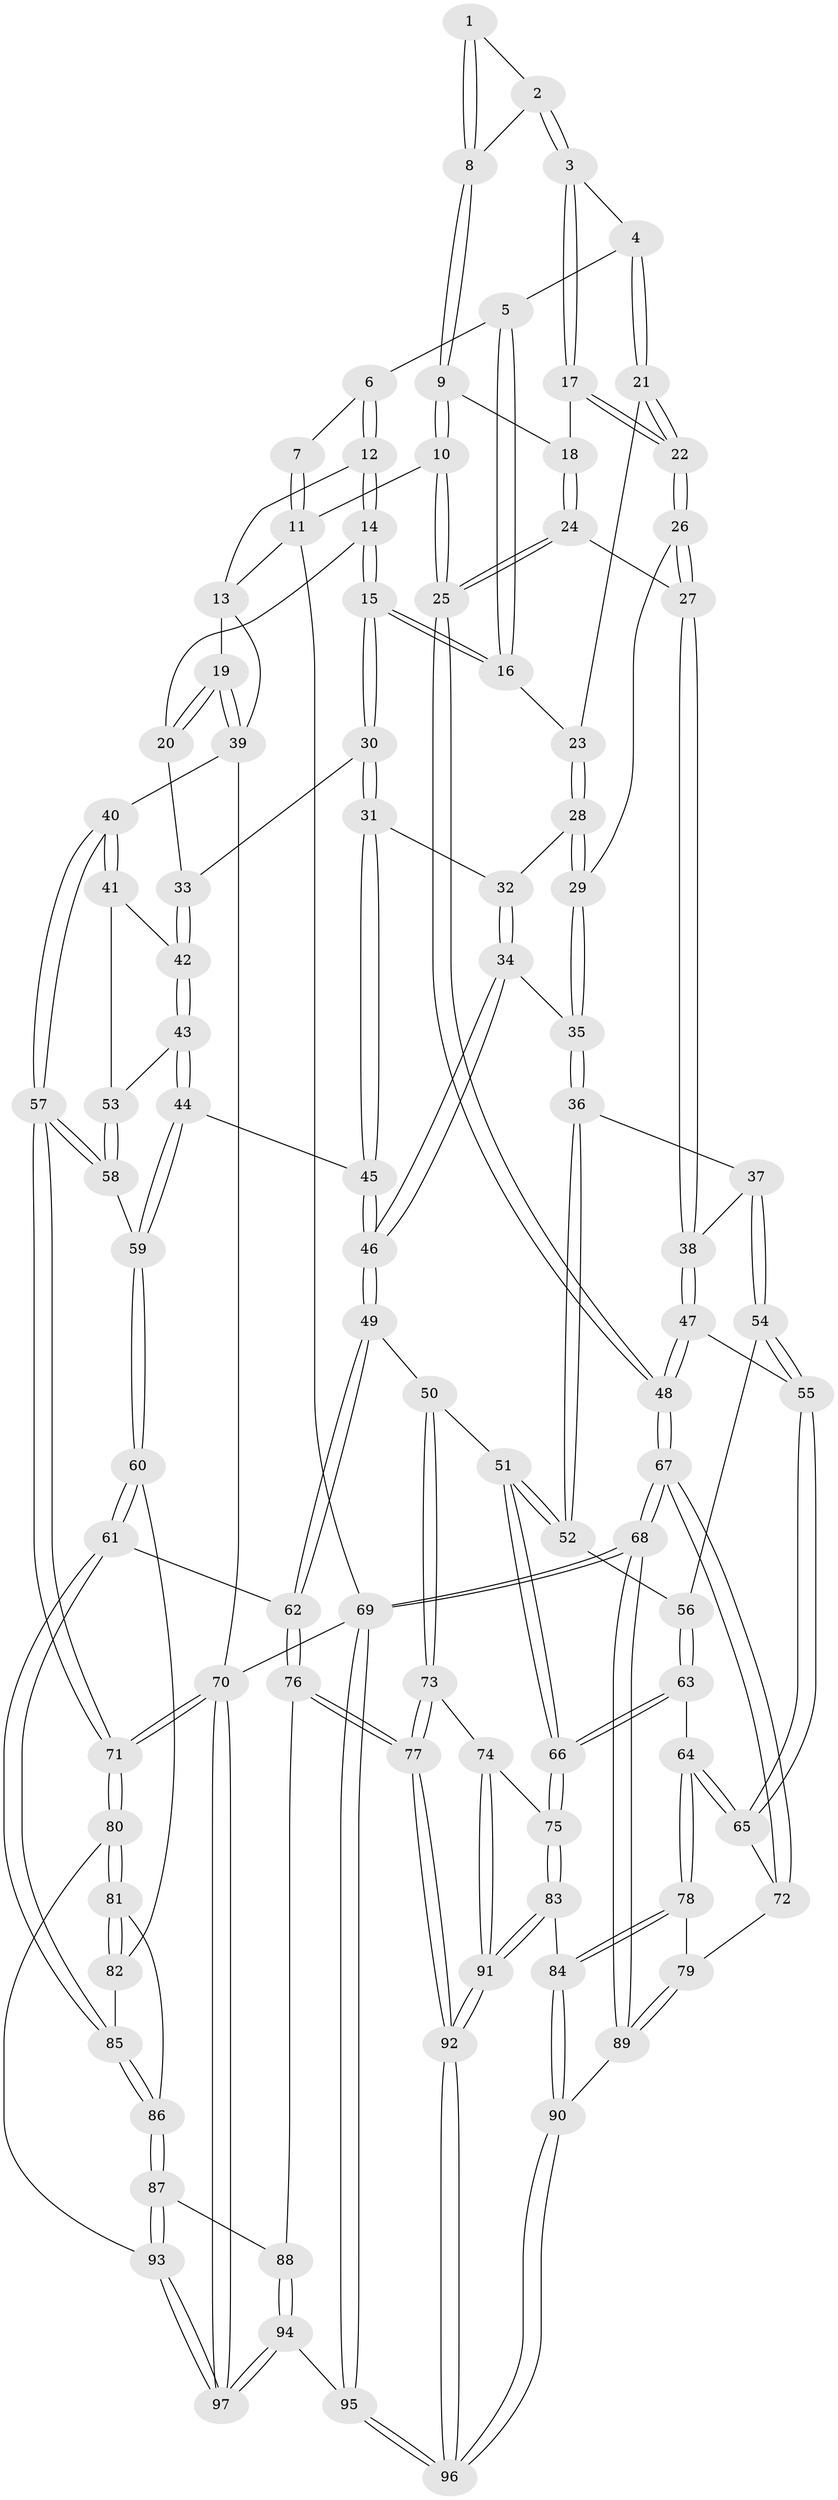 // coarse degree distribution, {2: 0.018867924528301886, 3: 0.07547169811320754, 4: 0.4528301886792453, 5: 0.41509433962264153, 6: 0.03773584905660377}
// Generated by graph-tools (version 1.1) at 2025/52/02/27/25 19:52:42]
// undirected, 97 vertices, 239 edges
graph export_dot {
graph [start="1"]
  node [color=gray90,style=filled];
  1 [pos="+0.17053616563798543+0.002593966150450597"];
  2 [pos="+0.21321602410182705+0.09944737626682301"];
  3 [pos="+0.2535208193224707+0.12011361270470834"];
  4 [pos="+0.2836140343007922+0.12319646797952673"];
  5 [pos="+0.3484210532962301+0.02464106358667201"];
  6 [pos="+0.4491291924136433+0"];
  7 [pos="+0.12739898862551652+0"];
  8 [pos="+0.10502935823881228+0.12828874728852388"];
  9 [pos="+0.08406346580686411+0.14061457529823673"];
  10 [pos="+0+0"];
  11 [pos="+0+0"];
  12 [pos="+0.6468508518830485+0"];
  13 [pos="+0.7447587104574518+0"];
  14 [pos="+0.6497470775577296+0"];
  15 [pos="+0.6337250265841693+0.15881288652544473"];
  16 [pos="+0.4243580488595576+0.20627256190588725"];
  17 [pos="+0.15984278022646023+0.20626070249994485"];
  18 [pos="+0.10258057997673745+0.1988363630098081"];
  19 [pos="+1+0.21644910869153153"];
  20 [pos="+1+0.1851073810532826"];
  21 [pos="+0.302270543093782+0.1758639851406566"];
  22 [pos="+0.22473967683777027+0.25768490553756157"];
  23 [pos="+0.3727469839389203+0.22763690167536457"];
  24 [pos="+0.08017462871543335+0.2512651706955924"];
  25 [pos="+0+0.34851944524997236"];
  26 [pos="+0.22479925138530166+0.2604703174104587"];
  27 [pos="+0.15145257922859043+0.37536522831111546"];
  28 [pos="+0.37214732018045066+0.231373286135201"];
  29 [pos="+0.3203771550330866+0.3276710451626032"];
  30 [pos="+0.6444123024484709+0.1917733066014006"];
  31 [pos="+0.5915122069855409+0.30983951932199555"];
  32 [pos="+0.4336417317560137+0.327520138143991"];
  33 [pos="+0.7533502570317879+0.2580598632780848"];
  34 [pos="+0.36844148033085544+0.40786320502306145"];
  35 [pos="+0.32103991998296+0.39535817137621787"];
  36 [pos="+0.2939258273131557+0.41024744174016936"];
  37 [pos="+0.1572666403672117+0.41159950061742556"];
  38 [pos="+0.15288240360861116+0.40812270788614763"];
  39 [pos="+1+0.23940785705828663"];
  40 [pos="+1+0.36805022707930507"];
  41 [pos="+0.9585822485276789+0.401938932055528"];
  42 [pos="+0.7667556480319754+0.28212859652930744"];
  43 [pos="+0.7783069382126189+0.46934431001861726"];
  44 [pos="+0.7643724477217999+0.4829592650472602"];
  45 [pos="+0.5695499493258327+0.4497746378857606"];
  46 [pos="+0.5148353948208914+0.5245400975116233"];
  47 [pos="+0+0.46502871430350257"];
  48 [pos="+0+0.4600282328273082"];
  49 [pos="+0.5121389221035897+0.5479104726112877"];
  50 [pos="+0.4964614479528982+0.5636015964135244"];
  51 [pos="+0.36616647241521044+0.5971059723588317"];
  52 [pos="+0.2974521281451438+0.4988045512011033"];
  53 [pos="+0.8746661548295922+0.4692866859774851"];
  54 [pos="+0.16473540532294287+0.4755421162157189"];
  55 [pos="+0.10913930511836042+0.5973359579032558"];
  56 [pos="+0.2295243760431651+0.5484599549260738"];
  57 [pos="+1+0.7079674575116214"];
  58 [pos="+0.9026692986500877+0.5900810016487698"];
  59 [pos="+0.7606838699378344+0.6324317692329783"];
  60 [pos="+0.7529509947327047+0.643986406712241"];
  61 [pos="+0.6986493844497144+0.677425372367987"];
  62 [pos="+0.6982968151675254+0.6775399641453825"];
  63 [pos="+0.2520109724742815+0.6653878603086505"];
  64 [pos="+0.16664015074748303+0.6657099111987813"];
  65 [pos="+0.12832691260648424+0.6443997370625015"];
  66 [pos="+0.2683140222588025+0.672530715886365"];
  67 [pos="+0+0.7843736307938599"];
  68 [pos="+0+1"];
  69 [pos="+0+1"];
  70 [pos="+1+1"];
  71 [pos="+1+0.7305387770817429"];
  72 [pos="+0.05585623037483313+0.6794561083032007"];
  73 [pos="+0.4756824146955752+0.7320385300358145"];
  74 [pos="+0.3924372828970346+0.7710128699700549"];
  75 [pos="+0.2768064238678845+0.6969343467562299"];
  76 [pos="+0.6496025791677024+0.7983535661740125"];
  77 [pos="+0.5690267548868592+0.8301035670836331"];
  78 [pos="+0.13403548347926783+0.7504366532072971"];
  79 [pos="+0.09595979062539585+0.7837224533993932"];
  80 [pos="+0.9759316056406168+0.7568080568505348"];
  81 [pos="+0.9608004371857282+0.756138126135238"];
  82 [pos="+0.8790193804177293+0.7301117466278726"];
  83 [pos="+0.23394574755100167+0.8581088960039398"];
  84 [pos="+0.22848379567522367+0.8578196647275564"];
  85 [pos="+0.8043119354794502+0.7854116049124179"];
  86 [pos="+0.8151360011669723+0.8310250957409091"];
  87 [pos="+0.78978625685201+0.8926484131353548"];
  88 [pos="+0.6732848534862664+0.82339272575268"];
  89 [pos="+0.012082459367621711+0.8909384623547966"];
  90 [pos="+0.04632157721758948+0.8918085404665828"];
  91 [pos="+0.3715364338214327+1"];
  92 [pos="+0.4164207004440538+1"];
  93 [pos="+0.8099147123656184+0.934956747691228"];
  94 [pos="+0.661144796075954+1"];
  95 [pos="+0.4196886369909079+1"];
  96 [pos="+0.417568134470156+1"];
  97 [pos="+0.9168684661491977+1"];
  1 -- 2;
  1 -- 8;
  1 -- 8;
  2 -- 3;
  2 -- 3;
  2 -- 8;
  3 -- 4;
  3 -- 17;
  3 -- 17;
  4 -- 5;
  4 -- 21;
  4 -- 21;
  5 -- 6;
  5 -- 16;
  5 -- 16;
  6 -- 7;
  6 -- 12;
  6 -- 12;
  7 -- 11;
  7 -- 11;
  8 -- 9;
  8 -- 9;
  9 -- 10;
  9 -- 10;
  9 -- 18;
  10 -- 11;
  10 -- 25;
  10 -- 25;
  11 -- 13;
  11 -- 69;
  12 -- 13;
  12 -- 14;
  12 -- 14;
  13 -- 19;
  13 -- 39;
  14 -- 15;
  14 -- 15;
  14 -- 20;
  15 -- 16;
  15 -- 16;
  15 -- 30;
  15 -- 30;
  16 -- 23;
  17 -- 18;
  17 -- 22;
  17 -- 22;
  18 -- 24;
  18 -- 24;
  19 -- 20;
  19 -- 20;
  19 -- 39;
  19 -- 39;
  20 -- 33;
  21 -- 22;
  21 -- 22;
  21 -- 23;
  22 -- 26;
  22 -- 26;
  23 -- 28;
  23 -- 28;
  24 -- 25;
  24 -- 25;
  24 -- 27;
  25 -- 48;
  25 -- 48;
  26 -- 27;
  26 -- 27;
  26 -- 29;
  27 -- 38;
  27 -- 38;
  28 -- 29;
  28 -- 29;
  28 -- 32;
  29 -- 35;
  29 -- 35;
  30 -- 31;
  30 -- 31;
  30 -- 33;
  31 -- 32;
  31 -- 45;
  31 -- 45;
  32 -- 34;
  32 -- 34;
  33 -- 42;
  33 -- 42;
  34 -- 35;
  34 -- 46;
  34 -- 46;
  35 -- 36;
  35 -- 36;
  36 -- 37;
  36 -- 52;
  36 -- 52;
  37 -- 38;
  37 -- 54;
  37 -- 54;
  38 -- 47;
  38 -- 47;
  39 -- 40;
  39 -- 70;
  40 -- 41;
  40 -- 41;
  40 -- 57;
  40 -- 57;
  41 -- 42;
  41 -- 53;
  42 -- 43;
  42 -- 43;
  43 -- 44;
  43 -- 44;
  43 -- 53;
  44 -- 45;
  44 -- 59;
  44 -- 59;
  45 -- 46;
  45 -- 46;
  46 -- 49;
  46 -- 49;
  47 -- 48;
  47 -- 48;
  47 -- 55;
  48 -- 67;
  48 -- 67;
  49 -- 50;
  49 -- 62;
  49 -- 62;
  50 -- 51;
  50 -- 73;
  50 -- 73;
  51 -- 52;
  51 -- 52;
  51 -- 66;
  51 -- 66;
  52 -- 56;
  53 -- 58;
  53 -- 58;
  54 -- 55;
  54 -- 55;
  54 -- 56;
  55 -- 65;
  55 -- 65;
  56 -- 63;
  56 -- 63;
  57 -- 58;
  57 -- 58;
  57 -- 71;
  57 -- 71;
  58 -- 59;
  59 -- 60;
  59 -- 60;
  60 -- 61;
  60 -- 61;
  60 -- 82;
  61 -- 62;
  61 -- 85;
  61 -- 85;
  62 -- 76;
  62 -- 76;
  63 -- 64;
  63 -- 66;
  63 -- 66;
  64 -- 65;
  64 -- 65;
  64 -- 78;
  64 -- 78;
  65 -- 72;
  66 -- 75;
  66 -- 75;
  67 -- 68;
  67 -- 68;
  67 -- 72;
  67 -- 72;
  68 -- 69;
  68 -- 69;
  68 -- 89;
  68 -- 89;
  69 -- 95;
  69 -- 95;
  69 -- 70;
  70 -- 71;
  70 -- 71;
  70 -- 97;
  70 -- 97;
  71 -- 80;
  71 -- 80;
  72 -- 79;
  73 -- 74;
  73 -- 77;
  73 -- 77;
  74 -- 75;
  74 -- 91;
  74 -- 91;
  75 -- 83;
  75 -- 83;
  76 -- 77;
  76 -- 77;
  76 -- 88;
  77 -- 92;
  77 -- 92;
  78 -- 79;
  78 -- 84;
  78 -- 84;
  79 -- 89;
  79 -- 89;
  80 -- 81;
  80 -- 81;
  80 -- 93;
  81 -- 82;
  81 -- 82;
  81 -- 86;
  82 -- 85;
  83 -- 84;
  83 -- 91;
  83 -- 91;
  84 -- 90;
  84 -- 90;
  85 -- 86;
  85 -- 86;
  86 -- 87;
  86 -- 87;
  87 -- 88;
  87 -- 93;
  87 -- 93;
  88 -- 94;
  88 -- 94;
  89 -- 90;
  90 -- 96;
  90 -- 96;
  91 -- 92;
  91 -- 92;
  92 -- 96;
  92 -- 96;
  93 -- 97;
  93 -- 97;
  94 -- 95;
  94 -- 97;
  94 -- 97;
  95 -- 96;
  95 -- 96;
}
